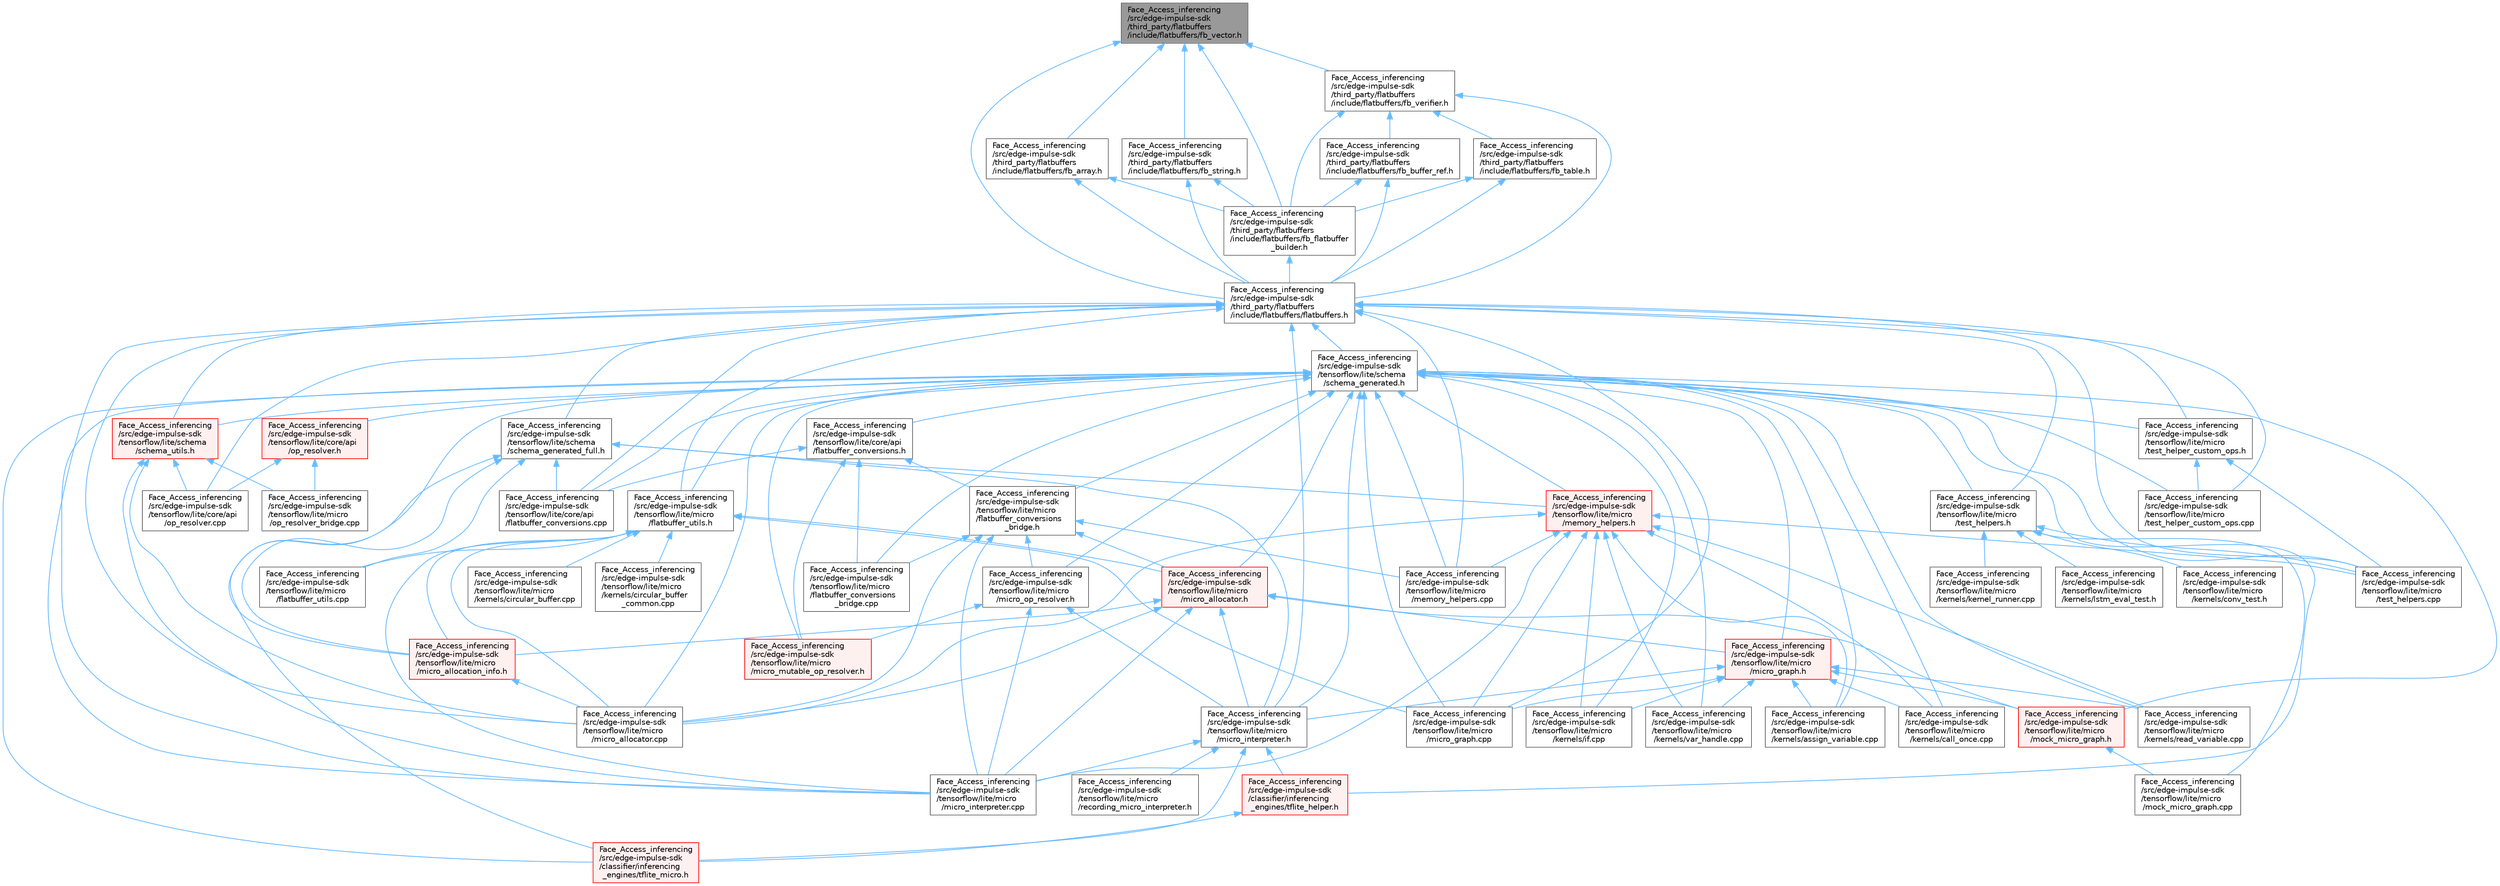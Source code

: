 digraph "Face_Access_inferencing/src/edge-impulse-sdk/third_party/flatbuffers/include/flatbuffers/fb_vector.h"
{
 // LATEX_PDF_SIZE
  bgcolor="transparent";
  edge [fontname=Helvetica,fontsize=10,labelfontname=Helvetica,labelfontsize=10];
  node [fontname=Helvetica,fontsize=10,shape=box,height=0.2,width=0.4];
  Node1 [id="Node000001",label="Face_Access_inferencing\l/src/edge-impulse-sdk\l/third_party/flatbuffers\l/include/flatbuffers/fb_vector.h",height=0.2,width=0.4,color="gray40", fillcolor="grey60", style="filled", fontcolor="black",tooltip=" "];
  Node1 -> Node2 [id="edge135_Node000001_Node000002",dir="back",color="steelblue1",style="solid",tooltip=" "];
  Node2 [id="Node000002",label="Face_Access_inferencing\l/src/edge-impulse-sdk\l/third_party/flatbuffers\l/include/flatbuffers/fb_array.h",height=0.2,width=0.4,color="grey40", fillcolor="white", style="filled",URL="$fb__array_8h.html",tooltip=" "];
  Node2 -> Node3 [id="edge136_Node000002_Node000003",dir="back",color="steelblue1",style="solid",tooltip=" "];
  Node3 [id="Node000003",label="Face_Access_inferencing\l/src/edge-impulse-sdk\l/third_party/flatbuffers\l/include/flatbuffers/fb_flatbuffer\l_builder.h",height=0.2,width=0.4,color="grey40", fillcolor="white", style="filled",URL="$fb__flatbuffer__builder_8h.html",tooltip=" "];
  Node3 -> Node4 [id="edge137_Node000003_Node000004",dir="back",color="steelblue1",style="solid",tooltip=" "];
  Node4 [id="Node000004",label="Face_Access_inferencing\l/src/edge-impulse-sdk\l/third_party/flatbuffers\l/include/flatbuffers/flatbuffers.h",height=0.2,width=0.4,color="grey40", fillcolor="white", style="filled",URL="$_face___access__inferencing_2src_2edge-impulse-sdk_2third__party_2flatbuffers_2include_2flatbuffers_2flatbuffers_8h.html",tooltip=" "];
  Node4 -> Node5 [id="edge138_Node000004_Node000005",dir="back",color="steelblue1",style="solid",tooltip=" "];
  Node5 [id="Node000005",label="Face_Access_inferencing\l/src/edge-impulse-sdk\l/tensorflow/lite/core/api\l/flatbuffer_conversions.cpp",height=0.2,width=0.4,color="grey40", fillcolor="white", style="filled",URL="$_face___access__inferencing_2src_2edge-impulse-sdk_2tensorflow_2lite_2core_2api_2flatbuffer__conversions_8cpp.html",tooltip=" "];
  Node4 -> Node6 [id="edge139_Node000004_Node000006",dir="back",color="steelblue1",style="solid",tooltip=" "];
  Node6 [id="Node000006",label="Face_Access_inferencing\l/src/edge-impulse-sdk\l/tensorflow/lite/core/api\l/op_resolver.cpp",height=0.2,width=0.4,color="grey40", fillcolor="white", style="filled",URL="$_face___access__inferencing_2src_2edge-impulse-sdk_2tensorflow_2lite_2core_2api_2op__resolver_8cpp.html",tooltip=" "];
  Node4 -> Node7 [id="edge140_Node000004_Node000007",dir="back",color="steelblue1",style="solid",tooltip=" "];
  Node7 [id="Node000007",label="Face_Access_inferencing\l/src/edge-impulse-sdk\l/tensorflow/lite/micro\l/flatbuffer_utils.h",height=0.2,width=0.4,color="grey40", fillcolor="white", style="filled",URL="$_face___access__inferencing_2src_2edge-impulse-sdk_2tensorflow_2lite_2micro_2flatbuffer__utils_8h.html",tooltip=" "];
  Node7 -> Node8 [id="edge141_Node000007_Node000008",dir="back",color="steelblue1",style="solid",tooltip=" "];
  Node8 [id="Node000008",label="Face_Access_inferencing\l/src/edge-impulse-sdk\l/tensorflow/lite/micro\l/flatbuffer_utils.cpp",height=0.2,width=0.4,color="grey40", fillcolor="white", style="filled",URL="$_face___access__inferencing_2src_2edge-impulse-sdk_2tensorflow_2lite_2micro_2flatbuffer__utils_8cpp.html",tooltip=" "];
  Node7 -> Node9 [id="edge142_Node000007_Node000009",dir="back",color="steelblue1",style="solid",tooltip=" "];
  Node9 [id="Node000009",label="Face_Access_inferencing\l/src/edge-impulse-sdk\l/tensorflow/lite/micro\l/kernels/circular_buffer.cpp",height=0.2,width=0.4,color="grey40", fillcolor="white", style="filled",URL="$_face___access__inferencing_2src_2edge-impulse-sdk_2tensorflow_2lite_2micro_2kernels_2circular__buffer_8cpp.html",tooltip=" "];
  Node7 -> Node10 [id="edge143_Node000007_Node000010",dir="back",color="steelblue1",style="solid",tooltip=" "];
  Node10 [id="Node000010",label="Face_Access_inferencing\l/src/edge-impulse-sdk\l/tensorflow/lite/micro\l/kernels/circular_buffer\l_common.cpp",height=0.2,width=0.4,color="grey40", fillcolor="white", style="filled",URL="$_face___access__inferencing_2src_2edge-impulse-sdk_2tensorflow_2lite_2micro_2kernels_2circular__buffer__common_8cpp.html",tooltip=" "];
  Node7 -> Node11 [id="edge144_Node000007_Node000011",dir="back",color="steelblue1",style="solid",tooltip=" "];
  Node11 [id="Node000011",label="Face_Access_inferencing\l/src/edge-impulse-sdk\l/tensorflow/lite/micro\l/micro_allocation_info.h",height=0.2,width=0.4,color="red", fillcolor="#FFF0F0", style="filled",URL="$_face___access__inferencing_2src_2edge-impulse-sdk_2tensorflow_2lite_2micro_2micro__allocation__info_8h.html",tooltip=" "];
  Node11 -> Node13 [id="edge145_Node000011_Node000013",dir="back",color="steelblue1",style="solid",tooltip=" "];
  Node13 [id="Node000013",label="Face_Access_inferencing\l/src/edge-impulse-sdk\l/tensorflow/lite/micro\l/micro_allocator.cpp",height=0.2,width=0.4,color="grey40", fillcolor="white", style="filled",URL="$_face___access__inferencing_2src_2edge-impulse-sdk_2tensorflow_2lite_2micro_2micro__allocator_8cpp.html",tooltip=" "];
  Node7 -> Node13 [id="edge146_Node000007_Node000013",dir="back",color="steelblue1",style="solid",tooltip=" "];
  Node7 -> Node14 [id="edge147_Node000007_Node000014",dir="back",color="steelblue1",style="solid",tooltip=" "];
  Node14 [id="Node000014",label="Face_Access_inferencing\l/src/edge-impulse-sdk\l/tensorflow/lite/micro\l/micro_allocator.h",height=0.2,width=0.4,color="red", fillcolor="#FFF0F0", style="filled",URL="$_face___access__inferencing_2src_2edge-impulse-sdk_2tensorflow_2lite_2micro_2micro__allocator_8h.html",tooltip=" "];
  Node14 -> Node11 [id="edge148_Node000014_Node000011",dir="back",color="steelblue1",style="solid",tooltip=" "];
  Node14 -> Node13 [id="edge149_Node000014_Node000013",dir="back",color="steelblue1",style="solid",tooltip=" "];
  Node14 -> Node178 [id="edge150_Node000014_Node000178",dir="back",color="steelblue1",style="solid",tooltip=" "];
  Node178 [id="Node000178",label="Face_Access_inferencing\l/src/edge-impulse-sdk\l/tensorflow/lite/micro\l/micro_graph.h",height=0.2,width=0.4,color="red", fillcolor="#FFF0F0", style="filled",URL="$_face___access__inferencing_2src_2edge-impulse-sdk_2tensorflow_2lite_2micro_2micro__graph_8h.html",tooltip=" "];
  Node178 -> Node35 [id="edge151_Node000178_Node000035",dir="back",color="steelblue1",style="solid",tooltip=" "];
  Node35 [id="Node000035",label="Face_Access_inferencing\l/src/edge-impulse-sdk\l/tensorflow/lite/micro\l/kernels/assign_variable.cpp",height=0.2,width=0.4,color="grey40", fillcolor="white", style="filled",URL="$_face___access__inferencing_2src_2edge-impulse-sdk_2tensorflow_2lite_2micro_2kernels_2assign__variable_8cpp.html",tooltip=" "];
  Node178 -> Node23 [id="edge152_Node000178_Node000023",dir="back",color="steelblue1",style="solid",tooltip=" "];
  Node23 [id="Node000023",label="Face_Access_inferencing\l/src/edge-impulse-sdk\l/tensorflow/lite/micro\l/kernels/call_once.cpp",height=0.2,width=0.4,color="grey40", fillcolor="white", style="filled",URL="$_face___access__inferencing_2src_2edge-impulse-sdk_2tensorflow_2lite_2micro_2kernels_2call__once_8cpp.html",tooltip=" "];
  Node178 -> Node25 [id="edge153_Node000178_Node000025",dir="back",color="steelblue1",style="solid",tooltip=" "];
  Node25 [id="Node000025",label="Face_Access_inferencing\l/src/edge-impulse-sdk\l/tensorflow/lite/micro\l/kernels/if.cpp",height=0.2,width=0.4,color="grey40", fillcolor="white", style="filled",URL="$_face___access__inferencing_2src_2edge-impulse-sdk_2tensorflow_2lite_2micro_2kernels_2if_8cpp.html",tooltip=" "];
  Node178 -> Node139 [id="edge154_Node000178_Node000139",dir="back",color="steelblue1",style="solid",tooltip=" "];
  Node139 [id="Node000139",label="Face_Access_inferencing\l/src/edge-impulse-sdk\l/tensorflow/lite/micro\l/kernels/read_variable.cpp",height=0.2,width=0.4,color="grey40", fillcolor="white", style="filled",URL="$_face___access__inferencing_2src_2edge-impulse-sdk_2tensorflow_2lite_2micro_2kernels_2read__variable_8cpp.html",tooltip=" "];
  Node178 -> Node170 [id="edge155_Node000178_Node000170",dir="back",color="steelblue1",style="solid",tooltip=" "];
  Node170 [id="Node000170",label="Face_Access_inferencing\l/src/edge-impulse-sdk\l/tensorflow/lite/micro\l/kernels/var_handle.cpp",height=0.2,width=0.4,color="grey40", fillcolor="white", style="filled",URL="$_face___access__inferencing_2src_2edge-impulse-sdk_2tensorflow_2lite_2micro_2kernels_2var__handle_8cpp.html",tooltip=" "];
  Node178 -> Node179 [id="edge156_Node000178_Node000179",dir="back",color="steelblue1",style="solid",tooltip=" "];
  Node179 [id="Node000179",label="Face_Access_inferencing\l/src/edge-impulse-sdk\l/tensorflow/lite/micro\l/micro_graph.cpp",height=0.2,width=0.4,color="grey40", fillcolor="white", style="filled",URL="$_face___access__inferencing_2src_2edge-impulse-sdk_2tensorflow_2lite_2micro_2micro__graph_8cpp.html",tooltip=" "];
  Node178 -> Node175 [id="edge157_Node000178_Node000175",dir="back",color="steelblue1",style="solid",tooltip=" "];
  Node175 [id="Node000175",label="Face_Access_inferencing\l/src/edge-impulse-sdk\l/tensorflow/lite/micro\l/micro_interpreter.h",height=0.2,width=0.4,color="grey40", fillcolor="white", style="filled",URL="$_face___access__inferencing_2src_2edge-impulse-sdk_2tensorflow_2lite_2micro_2micro__interpreter_8h.html",tooltip=" "];
  Node175 -> Node93 [id="edge158_Node000175_Node000093",dir="back",color="steelblue1",style="solid",tooltip=" "];
  Node93 [id="Node000093",label="Face_Access_inferencing\l/src/edge-impulse-sdk\l/classifier/inferencing\l_engines/tflite_helper.h",height=0.2,width=0.4,color="red", fillcolor="#FFF0F0", style="filled",URL="$tflite__helper_8h.html",tooltip=" "];
  Node93 -> Node96 [id="edge159_Node000093_Node000096",dir="back",color="steelblue1",style="solid",tooltip=" "];
  Node96 [id="Node000096",label="Face_Access_inferencing\l/src/edge-impulse-sdk\l/classifier/inferencing\l_engines/tflite_micro.h",height=0.2,width=0.4,color="red", fillcolor="#FFF0F0", style="filled",URL="$tflite__micro_8h.html",tooltip=" "];
  Node175 -> Node96 [id="edge160_Node000175_Node000096",dir="back",color="steelblue1",style="solid",tooltip=" "];
  Node175 -> Node176 [id="edge161_Node000175_Node000176",dir="back",color="steelblue1",style="solid",tooltip=" "];
  Node176 [id="Node000176",label="Face_Access_inferencing\l/src/edge-impulse-sdk\l/tensorflow/lite/micro\l/micro_interpreter.cpp",height=0.2,width=0.4,color="grey40", fillcolor="white", style="filled",URL="$_face___access__inferencing_2src_2edge-impulse-sdk_2tensorflow_2lite_2micro_2micro__interpreter_8cpp.html",tooltip=" "];
  Node175 -> Node177 [id="edge162_Node000175_Node000177",dir="back",color="steelblue1",style="solid",tooltip=" "];
  Node177 [id="Node000177",label="Face_Access_inferencing\l/src/edge-impulse-sdk\l/tensorflow/lite/micro\l/recording_micro_interpreter.h",height=0.2,width=0.4,color="grey40", fillcolor="white", style="filled",URL="$_face___access__inferencing_2src_2edge-impulse-sdk_2tensorflow_2lite_2micro_2recording__micro__interpreter_8h.html",tooltip=" "];
  Node178 -> Node180 [id="edge163_Node000178_Node000180",dir="back",color="steelblue1",style="solid",tooltip=" "];
  Node180 [id="Node000180",label="Face_Access_inferencing\l/src/edge-impulse-sdk\l/tensorflow/lite/micro\l/mock_micro_graph.h",height=0.2,width=0.4,color="red", fillcolor="#FFF0F0", style="filled",URL="$_face___access__inferencing_2src_2edge-impulse-sdk_2tensorflow_2lite_2micro_2mock__micro__graph_8h.html",tooltip=" "];
  Node180 -> Node134 [id="edge164_Node000180_Node000134",dir="back",color="steelblue1",style="solid",tooltip=" "];
  Node134 [id="Node000134",label="Face_Access_inferencing\l/src/edge-impulse-sdk\l/tensorflow/lite/micro\l/mock_micro_graph.cpp",height=0.2,width=0.4,color="grey40", fillcolor="white", style="filled",URL="$_face___access__inferencing_2src_2edge-impulse-sdk_2tensorflow_2lite_2micro_2mock__micro__graph_8cpp.html",tooltip=" "];
  Node14 -> Node176 [id="edge165_Node000014_Node000176",dir="back",color="steelblue1",style="solid",tooltip=" "];
  Node14 -> Node175 [id="edge166_Node000014_Node000175",dir="back",color="steelblue1",style="solid",tooltip=" "];
  Node14 -> Node180 [id="edge167_Node000014_Node000180",dir="back",color="steelblue1",style="solid",tooltip=" "];
  Node7 -> Node179 [id="edge168_Node000007_Node000179",dir="back",color="steelblue1",style="solid",tooltip=" "];
  Node7 -> Node176 [id="edge169_Node000007_Node000176",dir="back",color="steelblue1",style="solid",tooltip=" "];
  Node4 -> Node185 [id="edge170_Node000004_Node000185",dir="back",color="steelblue1",style="solid",tooltip=" "];
  Node185 [id="Node000185",label="Face_Access_inferencing\l/src/edge-impulse-sdk\l/tensorflow/lite/micro\l/memory_helpers.cpp",height=0.2,width=0.4,color="grey40", fillcolor="white", style="filled",URL="$_face___access__inferencing_2src_2edge-impulse-sdk_2tensorflow_2lite_2micro_2memory__helpers_8cpp.html",tooltip=" "];
  Node4 -> Node13 [id="edge171_Node000004_Node000013",dir="back",color="steelblue1",style="solid",tooltip=" "];
  Node4 -> Node179 [id="edge172_Node000004_Node000179",dir="back",color="steelblue1",style="solid",tooltip=" "];
  Node4 -> Node176 [id="edge173_Node000004_Node000176",dir="back",color="steelblue1",style="solid",tooltip=" "];
  Node4 -> Node175 [id="edge174_Node000004_Node000175",dir="back",color="steelblue1",style="solid",tooltip=" "];
  Node4 -> Node130 [id="edge175_Node000004_Node000130",dir="back",color="steelblue1",style="solid",tooltip=" "];
  Node130 [id="Node000130",label="Face_Access_inferencing\l/src/edge-impulse-sdk\l/tensorflow/lite/micro\l/test_helper_custom_ops.cpp",height=0.2,width=0.4,color="grey40", fillcolor="white", style="filled",URL="$_face___access__inferencing_2src_2edge-impulse-sdk_2tensorflow_2lite_2micro_2test__helper__custom__ops_8cpp.html",tooltip=" "];
  Node4 -> Node131 [id="edge176_Node000004_Node000131",dir="back",color="steelblue1",style="solid",tooltip=" "];
  Node131 [id="Node000131",label="Face_Access_inferencing\l/src/edge-impulse-sdk\l/tensorflow/lite/micro\l/test_helper_custom_ops.h",height=0.2,width=0.4,color="grey40", fillcolor="white", style="filled",URL="$_face___access__inferencing_2src_2edge-impulse-sdk_2tensorflow_2lite_2micro_2test__helper__custom__ops_8h.html",tooltip=" "];
  Node131 -> Node130 [id="edge177_Node000131_Node000130",dir="back",color="steelblue1",style="solid",tooltip=" "];
  Node131 -> Node132 [id="edge178_Node000131_Node000132",dir="back",color="steelblue1",style="solid",tooltip=" "];
  Node132 [id="Node000132",label="Face_Access_inferencing\l/src/edge-impulse-sdk\l/tensorflow/lite/micro\l/test_helpers.cpp",height=0.2,width=0.4,color="grey40", fillcolor="white", style="filled",URL="$_face___access__inferencing_2src_2edge-impulse-sdk_2tensorflow_2lite_2micro_2test__helpers_8cpp.html",tooltip=" "];
  Node4 -> Node132 [id="edge179_Node000004_Node000132",dir="back",color="steelblue1",style="solid",tooltip=" "];
  Node4 -> Node133 [id="edge180_Node000004_Node000133",dir="back",color="steelblue1",style="solid",tooltip=" "];
  Node133 [id="Node000133",label="Face_Access_inferencing\l/src/edge-impulse-sdk\l/tensorflow/lite/micro\l/test_helpers.h",height=0.2,width=0.4,color="grey40", fillcolor="white", style="filled",URL="$_face___access__inferencing_2src_2edge-impulse-sdk_2tensorflow_2lite_2micro_2test__helpers_8h.html",tooltip=" "];
  Node133 -> Node19 [id="edge181_Node000133_Node000019",dir="back",color="steelblue1",style="solid",tooltip=" "];
  Node19 [id="Node000019",label="Face_Access_inferencing\l/src/edge-impulse-sdk\l/tensorflow/lite/micro\l/kernels/conv_test.h",height=0.2,width=0.4,color="grey40", fillcolor="white", style="filled",URL="$_face___access__inferencing_2src_2edge-impulse-sdk_2tensorflow_2lite_2micro_2kernels_2conv__test_8h.html",tooltip=" "];
  Node133 -> Node20 [id="edge182_Node000133_Node000020",dir="back",color="steelblue1",style="solid",tooltip=" "];
  Node20 [id="Node000020",label="Face_Access_inferencing\l/src/edge-impulse-sdk\l/tensorflow/lite/micro\l/kernels/kernel_runner.cpp",height=0.2,width=0.4,color="grey40", fillcolor="white", style="filled",URL="$_face___access__inferencing_2src_2edge-impulse-sdk_2tensorflow_2lite_2micro_2kernels_2kernel__runner_8cpp.html",tooltip=" "];
  Node133 -> Node79 [id="edge183_Node000133_Node000079",dir="back",color="steelblue1",style="solid",tooltip=" "];
  Node79 [id="Node000079",label="Face_Access_inferencing\l/src/edge-impulse-sdk\l/tensorflow/lite/micro\l/kernels/lstm_eval_test.h",height=0.2,width=0.4,color="grey40", fillcolor="white", style="filled",URL="$_face___access__inferencing_2src_2edge-impulse-sdk_2tensorflow_2lite_2micro_2kernels_2lstm__eval__test_8h.html",tooltip=" "];
  Node133 -> Node134 [id="edge184_Node000133_Node000134",dir="back",color="steelblue1",style="solid",tooltip=" "];
  Node133 -> Node132 [id="edge185_Node000133_Node000132",dir="back",color="steelblue1",style="solid",tooltip=" "];
  Node4 -> Node186 [id="edge186_Node000004_Node000186",dir="back",color="steelblue1",style="solid",tooltip=" "];
  Node186 [id="Node000186",label="Face_Access_inferencing\l/src/edge-impulse-sdk\l/tensorflow/lite/schema\l/schema_generated.h",height=0.2,width=0.4,color="grey40", fillcolor="white", style="filled",URL="$_face___access__inferencing_2src_2edge-impulse-sdk_2tensorflow_2lite_2schema_2schema__generated_8h.html",tooltip=" "];
  Node186 -> Node93 [id="edge187_Node000186_Node000093",dir="back",color="steelblue1",style="solid",tooltip=" "];
  Node186 -> Node96 [id="edge188_Node000186_Node000096",dir="back",color="steelblue1",style="solid",tooltip=" "];
  Node186 -> Node5 [id="edge189_Node000186_Node000005",dir="back",color="steelblue1",style="solid",tooltip=" "];
  Node186 -> Node187 [id="edge190_Node000186_Node000187",dir="back",color="steelblue1",style="solid",tooltip=" "];
  Node187 [id="Node000187",label="Face_Access_inferencing\l/src/edge-impulse-sdk\l/tensorflow/lite/core/api\l/flatbuffer_conversions.h",height=0.2,width=0.4,color="grey40", fillcolor="white", style="filled",URL="$_face___access__inferencing_2src_2edge-impulse-sdk_2tensorflow_2lite_2core_2api_2flatbuffer__conversions_8h.html",tooltip=" "];
  Node187 -> Node5 [id="edge191_Node000187_Node000005",dir="back",color="steelblue1",style="solid",tooltip=" "];
  Node187 -> Node188 [id="edge192_Node000187_Node000188",dir="back",color="steelblue1",style="solid",tooltip=" "];
  Node188 [id="Node000188",label="Face_Access_inferencing\l/src/edge-impulse-sdk\l/tensorflow/lite/micro\l/flatbuffer_conversions\l_bridge.cpp",height=0.2,width=0.4,color="grey40", fillcolor="white", style="filled",URL="$_face___access__inferencing_2src_2edge-impulse-sdk_2tensorflow_2lite_2micro_2flatbuffer__conversions__bridge_8cpp.html",tooltip=" "];
  Node187 -> Node189 [id="edge193_Node000187_Node000189",dir="back",color="steelblue1",style="solid",tooltip=" "];
  Node189 [id="Node000189",label="Face_Access_inferencing\l/src/edge-impulse-sdk\l/tensorflow/lite/micro\l/flatbuffer_conversions\l_bridge.h",height=0.2,width=0.4,color="grey40", fillcolor="white", style="filled",URL="$_face___access__inferencing_2src_2edge-impulse-sdk_2tensorflow_2lite_2micro_2flatbuffer__conversions__bridge_8h.html",tooltip=" "];
  Node189 -> Node188 [id="edge194_Node000189_Node000188",dir="back",color="steelblue1",style="solid",tooltip=" "];
  Node189 -> Node185 [id="edge195_Node000189_Node000185",dir="back",color="steelblue1",style="solid",tooltip=" "];
  Node189 -> Node13 [id="edge196_Node000189_Node000013",dir="back",color="steelblue1",style="solid",tooltip=" "];
  Node189 -> Node14 [id="edge197_Node000189_Node000014",dir="back",color="steelblue1",style="solid",tooltip=" "];
  Node189 -> Node176 [id="edge198_Node000189_Node000176",dir="back",color="steelblue1",style="solid",tooltip=" "];
  Node189 -> Node190 [id="edge199_Node000189_Node000190",dir="back",color="steelblue1",style="solid",tooltip=" "];
  Node190 [id="Node000190",label="Face_Access_inferencing\l/src/edge-impulse-sdk\l/tensorflow/lite/micro\l/micro_op_resolver.h",height=0.2,width=0.4,color="grey40", fillcolor="white", style="filled",URL="$_face___access__inferencing_2src_2edge-impulse-sdk_2tensorflow_2lite_2micro_2micro__op__resolver_8h.html",tooltip=" "];
  Node190 -> Node176 [id="edge200_Node000190_Node000176",dir="back",color="steelblue1",style="solid",tooltip=" "];
  Node190 -> Node175 [id="edge201_Node000190_Node000175",dir="back",color="steelblue1",style="solid",tooltip=" "];
  Node190 -> Node91 [id="edge202_Node000190_Node000091",dir="back",color="steelblue1",style="solid",tooltip=" "];
  Node91 [id="Node000091",label="Face_Access_inferencing\l/src/edge-impulse-sdk\l/tensorflow/lite/micro\l/micro_mutable_op_resolver.h",height=0.2,width=0.4,color="red", fillcolor="#FFF0F0", style="filled",URL="$_face___access__inferencing_2src_2edge-impulse-sdk_2tensorflow_2lite_2micro_2micro__mutable__op__resolver_8h.html",tooltip=" "];
  Node187 -> Node91 [id="edge203_Node000187_Node000091",dir="back",color="steelblue1",style="solid",tooltip=" "];
  Node186 -> Node191 [id="edge204_Node000186_Node000191",dir="back",color="steelblue1",style="solid",tooltip=" "];
  Node191 [id="Node000191",label="Face_Access_inferencing\l/src/edge-impulse-sdk\l/tensorflow/lite/core/api\l/op_resolver.h",height=0.2,width=0.4,color="red", fillcolor="#FFF0F0", style="filled",URL="$_face___access__inferencing_2src_2edge-impulse-sdk_2tensorflow_2lite_2core_2api_2op__resolver_8h.html",tooltip=" "];
  Node191 -> Node6 [id="edge205_Node000191_Node000006",dir="back",color="steelblue1",style="solid",tooltip=" "];
  Node191 -> Node192 [id="edge206_Node000191_Node000192",dir="back",color="steelblue1",style="solid",tooltip=" "];
  Node192 [id="Node000192",label="Face_Access_inferencing\l/src/edge-impulse-sdk\l/tensorflow/lite/micro\l/op_resolver_bridge.cpp",height=0.2,width=0.4,color="grey40", fillcolor="white", style="filled",URL="$_face___access__inferencing_2src_2edge-impulse-sdk_2tensorflow_2lite_2micro_2op__resolver__bridge_8cpp.html",tooltip=" "];
  Node186 -> Node188 [id="edge207_Node000186_Node000188",dir="back",color="steelblue1",style="solid",tooltip=" "];
  Node186 -> Node189 [id="edge208_Node000186_Node000189",dir="back",color="steelblue1",style="solid",tooltip=" "];
  Node186 -> Node7 [id="edge209_Node000186_Node000007",dir="back",color="steelblue1",style="solid",tooltip=" "];
  Node186 -> Node35 [id="edge210_Node000186_Node000035",dir="back",color="steelblue1",style="solid",tooltip=" "];
  Node186 -> Node23 [id="edge211_Node000186_Node000023",dir="back",color="steelblue1",style="solid",tooltip=" "];
  Node186 -> Node25 [id="edge212_Node000186_Node000025",dir="back",color="steelblue1",style="solid",tooltip=" "];
  Node186 -> Node139 [id="edge213_Node000186_Node000139",dir="back",color="steelblue1",style="solid",tooltip=" "];
  Node186 -> Node170 [id="edge214_Node000186_Node000170",dir="back",color="steelblue1",style="solid",tooltip=" "];
  Node186 -> Node185 [id="edge215_Node000186_Node000185",dir="back",color="steelblue1",style="solid",tooltip=" "];
  Node186 -> Node194 [id="edge216_Node000186_Node000194",dir="back",color="steelblue1",style="solid",tooltip=" "];
  Node194 [id="Node000194",label="Face_Access_inferencing\l/src/edge-impulse-sdk\l/tensorflow/lite/micro\l/memory_helpers.h",height=0.2,width=0.4,color="red", fillcolor="#FFF0F0", style="filled",URL="$_face___access__inferencing_2src_2edge-impulse-sdk_2tensorflow_2lite_2micro_2memory__helpers_8h.html",tooltip=" "];
  Node194 -> Node35 [id="edge217_Node000194_Node000035",dir="back",color="steelblue1",style="solid",tooltip=" "];
  Node194 -> Node23 [id="edge218_Node000194_Node000023",dir="back",color="steelblue1",style="solid",tooltip=" "];
  Node194 -> Node25 [id="edge219_Node000194_Node000025",dir="back",color="steelblue1",style="solid",tooltip=" "];
  Node194 -> Node139 [id="edge220_Node000194_Node000139",dir="back",color="steelblue1",style="solid",tooltip=" "];
  Node194 -> Node170 [id="edge221_Node000194_Node000170",dir="back",color="steelblue1",style="solid",tooltip=" "];
  Node194 -> Node185 [id="edge222_Node000194_Node000185",dir="back",color="steelblue1",style="solid",tooltip=" "];
  Node194 -> Node13 [id="edge223_Node000194_Node000013",dir="back",color="steelblue1",style="solid",tooltip=" "];
  Node194 -> Node179 [id="edge224_Node000194_Node000179",dir="back",color="steelblue1",style="solid",tooltip=" "];
  Node194 -> Node176 [id="edge225_Node000194_Node000176",dir="back",color="steelblue1",style="solid",tooltip=" "];
  Node194 -> Node132 [id="edge226_Node000194_Node000132",dir="back",color="steelblue1",style="solid",tooltip=" "];
  Node186 -> Node11 [id="edge227_Node000186_Node000011",dir="back",color="steelblue1",style="solid",tooltip=" "];
  Node186 -> Node13 [id="edge228_Node000186_Node000013",dir="back",color="steelblue1",style="solid",tooltip=" "];
  Node186 -> Node14 [id="edge229_Node000186_Node000014",dir="back",color="steelblue1",style="solid",tooltip=" "];
  Node186 -> Node179 [id="edge230_Node000186_Node000179",dir="back",color="steelblue1",style="solid",tooltip=" "];
  Node186 -> Node178 [id="edge231_Node000186_Node000178",dir="back",color="steelblue1",style="solid",tooltip=" "];
  Node186 -> Node176 [id="edge232_Node000186_Node000176",dir="back",color="steelblue1",style="solid",tooltip=" "];
  Node186 -> Node175 [id="edge233_Node000186_Node000175",dir="back",color="steelblue1",style="solid",tooltip=" "];
  Node186 -> Node91 [id="edge234_Node000186_Node000091",dir="back",color="steelblue1",style="solid",tooltip=" "];
  Node186 -> Node190 [id="edge235_Node000186_Node000190",dir="back",color="steelblue1",style="solid",tooltip=" "];
  Node186 -> Node180 [id="edge236_Node000186_Node000180",dir="back",color="steelblue1",style="solid",tooltip=" "];
  Node186 -> Node130 [id="edge237_Node000186_Node000130",dir="back",color="steelblue1",style="solid",tooltip=" "];
  Node186 -> Node131 [id="edge238_Node000186_Node000131",dir="back",color="steelblue1",style="solid",tooltip=" "];
  Node186 -> Node132 [id="edge239_Node000186_Node000132",dir="back",color="steelblue1",style="solid",tooltip=" "];
  Node186 -> Node133 [id="edge240_Node000186_Node000133",dir="back",color="steelblue1",style="solid",tooltip=" "];
  Node186 -> Node199 [id="edge241_Node000186_Node000199",dir="back",color="steelblue1",style="solid",tooltip=" "];
  Node199 [id="Node000199",label="Face_Access_inferencing\l/src/edge-impulse-sdk\l/tensorflow/lite/schema\l/schema_utils.h",height=0.2,width=0.4,color="red", fillcolor="#FFF0F0", style="filled",URL="$_face___access__inferencing_2src_2edge-impulse-sdk_2tensorflow_2lite_2schema_2schema__utils_8h.html",tooltip=" "];
  Node199 -> Node6 [id="edge242_Node000199_Node000006",dir="back",color="steelblue1",style="solid",tooltip=" "];
  Node199 -> Node13 [id="edge243_Node000199_Node000013",dir="back",color="steelblue1",style="solid",tooltip=" "];
  Node199 -> Node176 [id="edge244_Node000199_Node000176",dir="back",color="steelblue1",style="solid",tooltip=" "];
  Node199 -> Node192 [id="edge245_Node000199_Node000192",dir="back",color="steelblue1",style="solid",tooltip=" "];
  Node4 -> Node201 [id="edge246_Node000004_Node000201",dir="back",color="steelblue1",style="solid",tooltip=" "];
  Node201 [id="Node000201",label="Face_Access_inferencing\l/src/edge-impulse-sdk\l/tensorflow/lite/schema\l/schema_generated_full.h",height=0.2,width=0.4,color="grey40", fillcolor="white", style="filled",URL="$schema__generated__full_8h.html",tooltip=" "];
  Node201 -> Node96 [id="edge247_Node000201_Node000096",dir="back",color="steelblue1",style="solid",tooltip=" "];
  Node201 -> Node5 [id="edge248_Node000201_Node000005",dir="back",color="steelblue1",style="solid",tooltip=" "];
  Node201 -> Node8 [id="edge249_Node000201_Node000008",dir="back",color="steelblue1",style="solid",tooltip=" "];
  Node201 -> Node194 [id="edge250_Node000201_Node000194",dir="back",color="steelblue1",style="solid",tooltip=" "];
  Node201 -> Node11 [id="edge251_Node000201_Node000011",dir="back",color="steelblue1",style="solid",tooltip=" "];
  Node201 -> Node175 [id="edge252_Node000201_Node000175",dir="back",color="steelblue1",style="solid",tooltip=" "];
  Node4 -> Node199 [id="edge253_Node000004_Node000199",dir="back",color="steelblue1",style="solid",tooltip=" "];
  Node2 -> Node4 [id="edge254_Node000002_Node000004",dir="back",color="steelblue1",style="solid",tooltip=" "];
  Node1 -> Node3 [id="edge255_Node000001_Node000003",dir="back",color="steelblue1",style="solid",tooltip=" "];
  Node1 -> Node202 [id="edge256_Node000001_Node000202",dir="back",color="steelblue1",style="solid",tooltip=" "];
  Node202 [id="Node000202",label="Face_Access_inferencing\l/src/edge-impulse-sdk\l/third_party/flatbuffers\l/include/flatbuffers/fb_string.h",height=0.2,width=0.4,color="grey40", fillcolor="white", style="filled",URL="$fb__string_8h.html",tooltip=" "];
  Node202 -> Node3 [id="edge257_Node000202_Node000003",dir="back",color="steelblue1",style="solid",tooltip=" "];
  Node202 -> Node4 [id="edge258_Node000202_Node000004",dir="back",color="steelblue1",style="solid",tooltip=" "];
  Node1 -> Node203 [id="edge259_Node000001_Node000203",dir="back",color="steelblue1",style="solid",tooltip=" "];
  Node203 [id="Node000203",label="Face_Access_inferencing\l/src/edge-impulse-sdk\l/third_party/flatbuffers\l/include/flatbuffers/fb_verifier.h",height=0.2,width=0.4,color="grey40", fillcolor="white", style="filled",URL="$fb__verifier_8h.html",tooltip=" "];
  Node203 -> Node204 [id="edge260_Node000203_Node000204",dir="back",color="steelblue1",style="solid",tooltip=" "];
  Node204 [id="Node000204",label="Face_Access_inferencing\l/src/edge-impulse-sdk\l/third_party/flatbuffers\l/include/flatbuffers/fb_buffer_ref.h",height=0.2,width=0.4,color="grey40", fillcolor="white", style="filled",URL="$fb__buffer__ref_8h.html",tooltip=" "];
  Node204 -> Node3 [id="edge261_Node000204_Node000003",dir="back",color="steelblue1",style="solid",tooltip=" "];
  Node204 -> Node4 [id="edge262_Node000204_Node000004",dir="back",color="steelblue1",style="solid",tooltip=" "];
  Node203 -> Node3 [id="edge263_Node000203_Node000003",dir="back",color="steelblue1",style="solid",tooltip=" "];
  Node203 -> Node205 [id="edge264_Node000203_Node000205",dir="back",color="steelblue1",style="solid",tooltip=" "];
  Node205 [id="Node000205",label="Face_Access_inferencing\l/src/edge-impulse-sdk\l/third_party/flatbuffers\l/include/flatbuffers/fb_table.h",height=0.2,width=0.4,color="grey40", fillcolor="white", style="filled",URL="$fb__table_8h.html",tooltip=" "];
  Node205 -> Node3 [id="edge265_Node000205_Node000003",dir="back",color="steelblue1",style="solid",tooltip=" "];
  Node205 -> Node4 [id="edge266_Node000205_Node000004",dir="back",color="steelblue1",style="solid",tooltip=" "];
  Node203 -> Node4 [id="edge267_Node000203_Node000004",dir="back",color="steelblue1",style="solid",tooltip=" "];
  Node1 -> Node4 [id="edge268_Node000001_Node000004",dir="back",color="steelblue1",style="solid",tooltip=" "];
}
